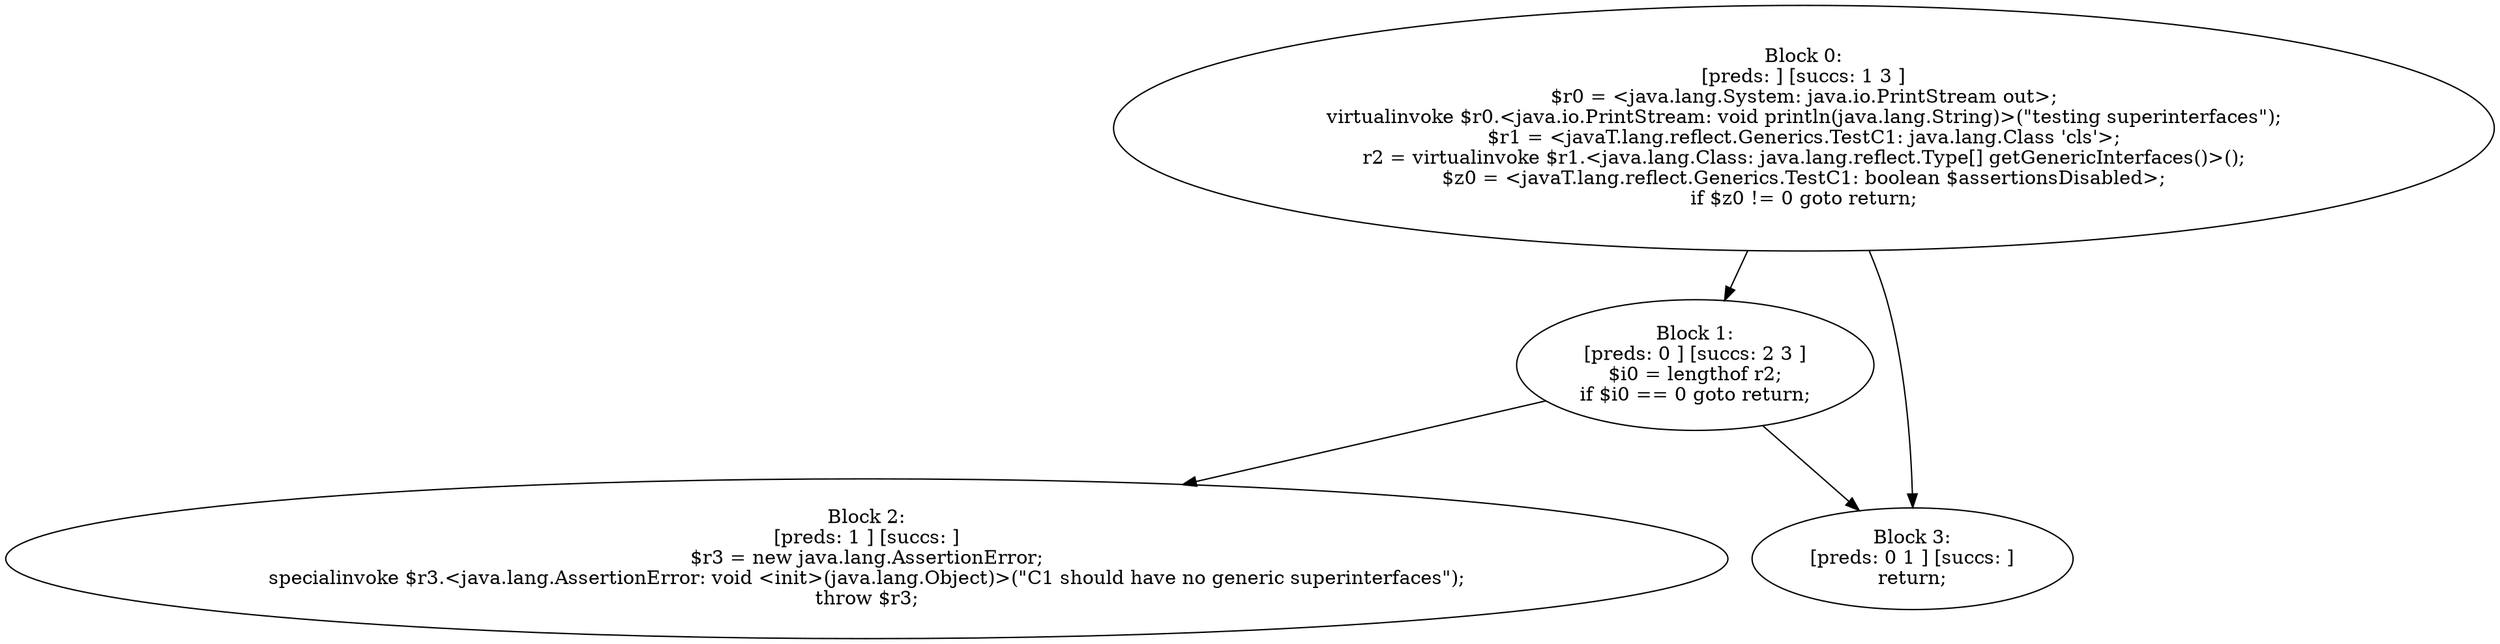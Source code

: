 digraph "unitGraph" {
    "Block 0:
[preds: ] [succs: 1 3 ]
$r0 = <java.lang.System: java.io.PrintStream out>;
virtualinvoke $r0.<java.io.PrintStream: void println(java.lang.String)>(\"testing superinterfaces\");
$r1 = <javaT.lang.reflect.Generics.TestC1: java.lang.Class 'cls'>;
r2 = virtualinvoke $r1.<java.lang.Class: java.lang.reflect.Type[] getGenericInterfaces()>();
$z0 = <javaT.lang.reflect.Generics.TestC1: boolean $assertionsDisabled>;
if $z0 != 0 goto return;
"
    "Block 1:
[preds: 0 ] [succs: 2 3 ]
$i0 = lengthof r2;
if $i0 == 0 goto return;
"
    "Block 2:
[preds: 1 ] [succs: ]
$r3 = new java.lang.AssertionError;
specialinvoke $r3.<java.lang.AssertionError: void <init>(java.lang.Object)>(\"C1 should have no generic superinterfaces\");
throw $r3;
"
    "Block 3:
[preds: 0 1 ] [succs: ]
return;
"
    "Block 0:
[preds: ] [succs: 1 3 ]
$r0 = <java.lang.System: java.io.PrintStream out>;
virtualinvoke $r0.<java.io.PrintStream: void println(java.lang.String)>(\"testing superinterfaces\");
$r1 = <javaT.lang.reflect.Generics.TestC1: java.lang.Class 'cls'>;
r2 = virtualinvoke $r1.<java.lang.Class: java.lang.reflect.Type[] getGenericInterfaces()>();
$z0 = <javaT.lang.reflect.Generics.TestC1: boolean $assertionsDisabled>;
if $z0 != 0 goto return;
"->"Block 1:
[preds: 0 ] [succs: 2 3 ]
$i0 = lengthof r2;
if $i0 == 0 goto return;
";
    "Block 0:
[preds: ] [succs: 1 3 ]
$r0 = <java.lang.System: java.io.PrintStream out>;
virtualinvoke $r0.<java.io.PrintStream: void println(java.lang.String)>(\"testing superinterfaces\");
$r1 = <javaT.lang.reflect.Generics.TestC1: java.lang.Class 'cls'>;
r2 = virtualinvoke $r1.<java.lang.Class: java.lang.reflect.Type[] getGenericInterfaces()>();
$z0 = <javaT.lang.reflect.Generics.TestC1: boolean $assertionsDisabled>;
if $z0 != 0 goto return;
"->"Block 3:
[preds: 0 1 ] [succs: ]
return;
";
    "Block 1:
[preds: 0 ] [succs: 2 3 ]
$i0 = lengthof r2;
if $i0 == 0 goto return;
"->"Block 2:
[preds: 1 ] [succs: ]
$r3 = new java.lang.AssertionError;
specialinvoke $r3.<java.lang.AssertionError: void <init>(java.lang.Object)>(\"C1 should have no generic superinterfaces\");
throw $r3;
";
    "Block 1:
[preds: 0 ] [succs: 2 3 ]
$i0 = lengthof r2;
if $i0 == 0 goto return;
"->"Block 3:
[preds: 0 1 ] [succs: ]
return;
";
}
